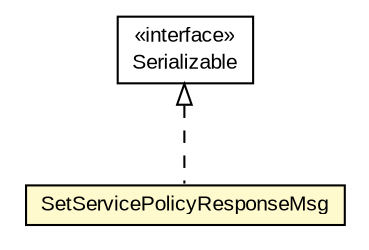 #!/usr/local/bin/dot
#
# Class diagram 
# Generated by UMLGraph version R5_6-24-gf6e263 (http://www.umlgraph.org/)
#

digraph G {
	edge [fontname="arial",fontsize=10,labelfontname="arial",labelfontsize=10];
	node [fontname="arial",fontsize=10,shape=plaintext];
	nodesep=0.25;
	ranksep=0.5;
	// org.miloss.fgsms.services.interfaces.policyconfiguration.SetServicePolicyResponseMsg
	c1128169 [label=<<table title="org.miloss.fgsms.services.interfaces.policyconfiguration.SetServicePolicyResponseMsg" border="0" cellborder="1" cellspacing="0" cellpadding="2" port="p" bgcolor="lemonChiffon" href="./SetServicePolicyResponseMsg.html">
		<tr><td><table border="0" cellspacing="0" cellpadding="1">
<tr><td align="center" balign="center"> SetServicePolicyResponseMsg </td></tr>
		</table></td></tr>
		</table>>, URL="./SetServicePolicyResponseMsg.html", fontname="arial", fontcolor="black", fontsize=10.0];
	//org.miloss.fgsms.services.interfaces.policyconfiguration.SetServicePolicyResponseMsg implements java.io.Serializable
	c1128901:p -> c1128169:p [dir=back,arrowtail=empty,style=dashed];
	// java.io.Serializable
	c1128901 [label=<<table title="java.io.Serializable" border="0" cellborder="1" cellspacing="0" cellpadding="2" port="p" href="http://java.sun.com/j2se/1.4.2/docs/api/java/io/Serializable.html">
		<tr><td><table border="0" cellspacing="0" cellpadding="1">
<tr><td align="center" balign="center"> &#171;interface&#187; </td></tr>
<tr><td align="center" balign="center"> Serializable </td></tr>
		</table></td></tr>
		</table>>, URL="http://java.sun.com/j2se/1.4.2/docs/api/java/io/Serializable.html", fontname="arial", fontcolor="black", fontsize=10.0];
}

